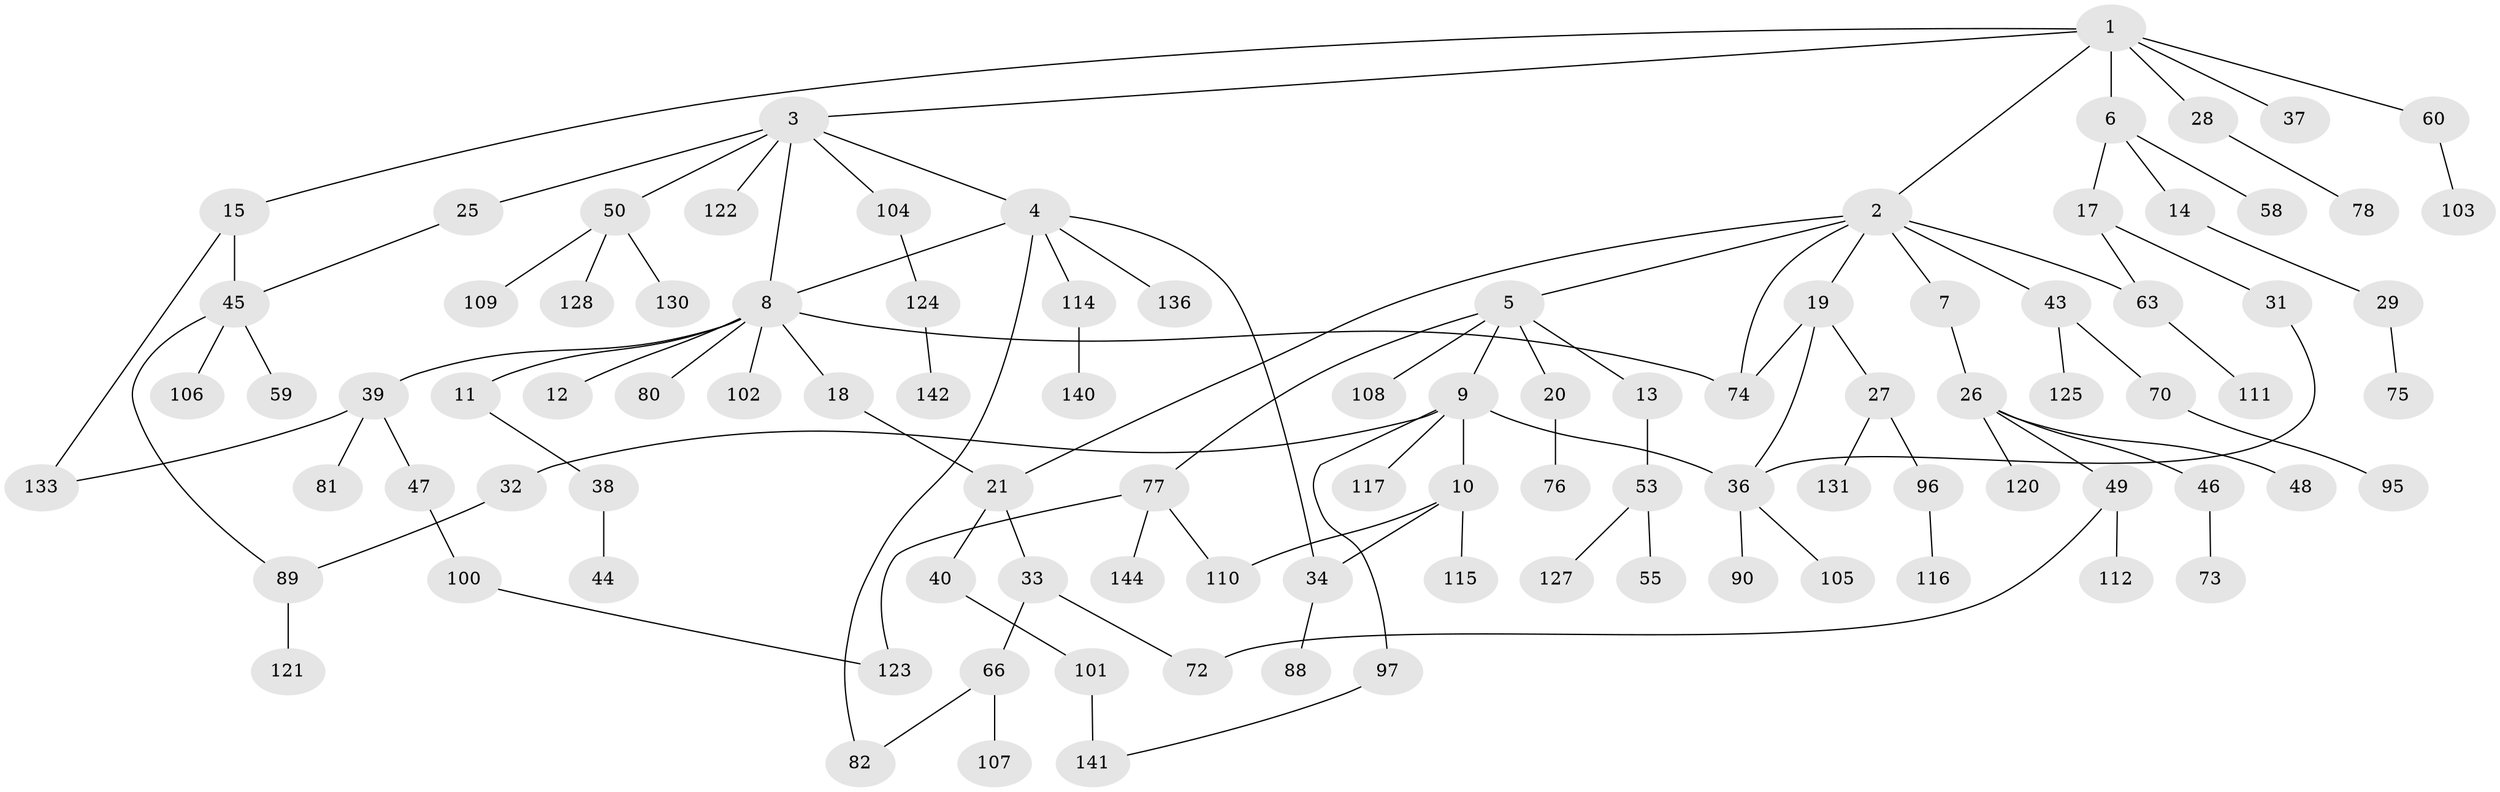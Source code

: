 // original degree distribution, {8: 0.013888888888888888, 7: 0.020833333333333332, 4: 0.09027777777777778, 2: 0.2986111111111111, 6: 0.013888888888888888, 3: 0.14583333333333334, 1: 0.4027777777777778, 5: 0.013888888888888888}
// Generated by graph-tools (version 1.1) at 2025/41/03/06/25 10:41:30]
// undirected, 99 vertices, 114 edges
graph export_dot {
graph [start="1"]
  node [color=gray90,style=filled];
  1 [super="+69"];
  2 [super="+62"];
  3 [super="+79"];
  4 [super="+134"];
  5 [super="+30"];
  6 [super="+16"];
  7;
  8 [super="+22"];
  9 [super="+42"];
  10 [super="+23"];
  11 [super="+41"];
  12;
  13 [super="+71"];
  14 [super="+64"];
  15 [super="+87"];
  17 [super="+24"];
  18;
  19;
  20 [super="+86"];
  21 [super="+35"];
  25;
  26 [super="+57"];
  27 [super="+99"];
  28 [super="+68"];
  29 [super="+118"];
  31 [super="+67"];
  32 [super="+135"];
  33;
  34 [super="+51"];
  36 [super="+119"];
  37;
  38;
  39 [super="+94"];
  40 [super="+56"];
  43 [super="+92"];
  44 [super="+139"];
  45 [super="+84"];
  46 [super="+98"];
  47;
  48;
  49 [super="+65"];
  50 [super="+52"];
  53 [super="+54"];
  55 [super="+61"];
  58;
  59;
  60;
  63 [super="+85"];
  66 [super="+93"];
  70;
  72 [super="+126"];
  73;
  74 [super="+83"];
  75;
  76;
  77;
  78;
  80;
  81 [super="+91"];
  82 [super="+113"];
  88;
  89;
  90;
  95;
  96;
  97 [super="+129"];
  100;
  101 [super="+132"];
  102;
  103;
  104;
  105;
  106;
  107;
  108;
  109;
  110 [super="+137"];
  111;
  112;
  114;
  115;
  116;
  117;
  120;
  121;
  122;
  123;
  124;
  125 [super="+138"];
  127;
  128;
  130;
  131;
  133;
  136;
  140;
  141;
  142 [super="+143"];
  144;
  1 -- 2;
  1 -- 3;
  1 -- 6;
  1 -- 15;
  1 -- 28;
  1 -- 37;
  1 -- 60;
  2 -- 5;
  2 -- 7;
  2 -- 19;
  2 -- 21;
  2 -- 43;
  2 -- 74;
  2 -- 63;
  3 -- 4;
  3 -- 25;
  3 -- 50;
  3 -- 104;
  3 -- 122;
  3 -- 8;
  4 -- 8;
  4 -- 114;
  4 -- 136;
  4 -- 34;
  4 -- 82;
  5 -- 9;
  5 -- 13;
  5 -- 20;
  5 -- 77;
  5 -- 108;
  6 -- 14;
  6 -- 17;
  6 -- 58;
  7 -- 26;
  8 -- 11;
  8 -- 12;
  8 -- 18;
  8 -- 80;
  8 -- 102;
  8 -- 39;
  8 -- 74;
  9 -- 10;
  9 -- 32;
  9 -- 97;
  9 -- 117;
  9 -- 36;
  10 -- 115;
  10 -- 34;
  10 -- 110;
  11 -- 38;
  13 -- 53;
  14 -- 29;
  15 -- 133;
  15 -- 45;
  17 -- 63;
  17 -- 31;
  18 -- 21;
  19 -- 27;
  19 -- 74;
  19 -- 36;
  20 -- 76;
  21 -- 33;
  21 -- 40;
  25 -- 45;
  26 -- 46;
  26 -- 48;
  26 -- 49;
  26 -- 120;
  27 -- 96;
  27 -- 131;
  28 -- 78;
  29 -- 75;
  31 -- 36;
  32 -- 89;
  33 -- 66;
  33 -- 72;
  34 -- 88;
  36 -- 90;
  36 -- 105;
  38 -- 44;
  39 -- 47;
  39 -- 81;
  39 -- 133;
  40 -- 101;
  43 -- 70;
  43 -- 125;
  45 -- 59;
  45 -- 106;
  45 -- 89;
  46 -- 73;
  47 -- 100;
  49 -- 72;
  49 -- 112;
  50 -- 128;
  50 -- 109;
  50 -- 130;
  53 -- 55;
  53 -- 127;
  60 -- 103;
  63 -- 111;
  66 -- 82;
  66 -- 107;
  70 -- 95;
  77 -- 110;
  77 -- 123;
  77 -- 144;
  89 -- 121;
  96 -- 116;
  97 -- 141;
  100 -- 123;
  101 -- 141;
  104 -- 124;
  114 -- 140;
  124 -- 142;
}
